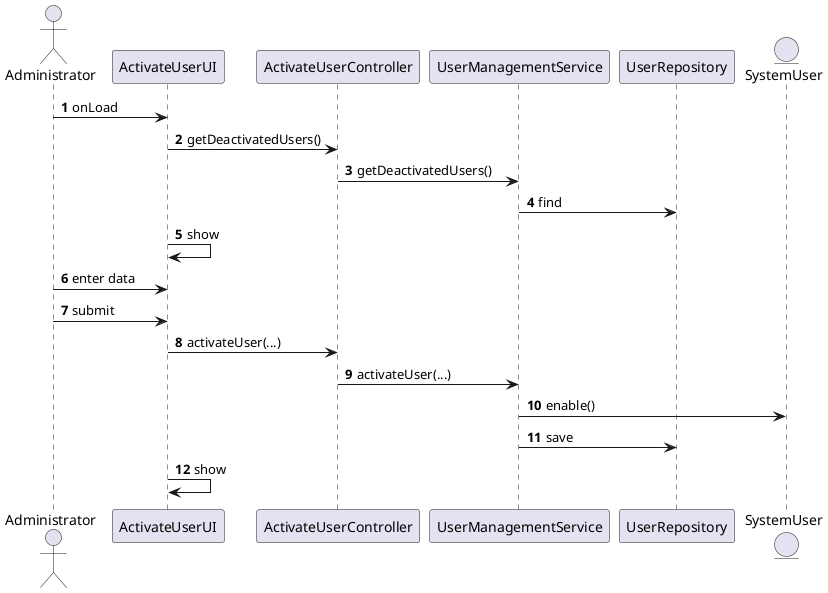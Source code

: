 @startuml
'https://plantuml.com/sequence-diagram

autonumber
actor Administrator

Administrator -> ActivateUserUI: onLoad
ActivateUserUI -> ActivateUserController: getDeactivatedUsers()
ActivateUserController -> UserManagementService: getDeactivatedUsers()
UserManagementService -> UserRepository : find
ActivateUserUI -> ActivateUserUI: show
Administrator -> ActivateUserUI: enter data
Administrator -> ActivateUserUI: submit
ActivateUserUI -> ActivateUserController: activateUser(...)
ActivateUserController -> UserManagementService: activateUser(...)
entity SystemUser
UserManagementService -> SystemUser: enable()
UserManagementService -> UserRepository: save
ActivateUserUI -> ActivateUserUI: show

@enduml